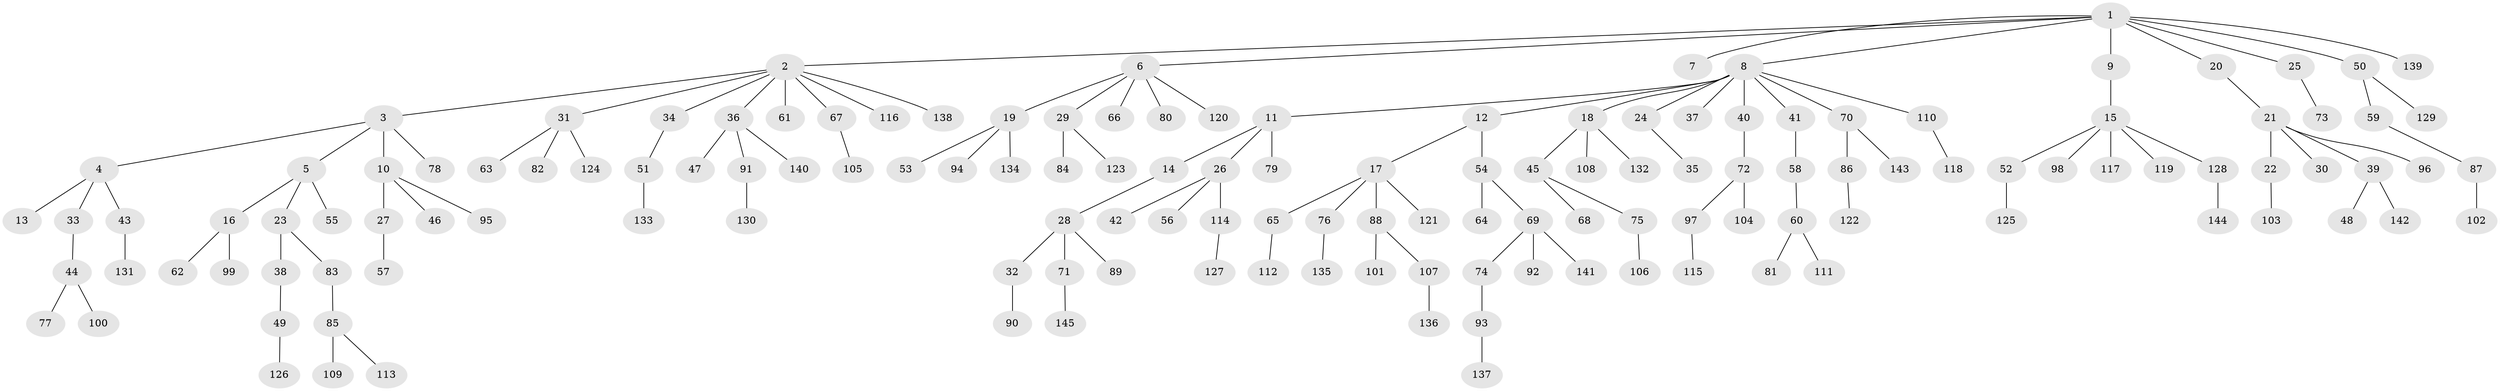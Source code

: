 // Generated by graph-tools (version 1.1) at 2025/11/02/27/25 16:11:27]
// undirected, 145 vertices, 144 edges
graph export_dot {
graph [start="1"]
  node [color=gray90,style=filled];
  1;
  2;
  3;
  4;
  5;
  6;
  7;
  8;
  9;
  10;
  11;
  12;
  13;
  14;
  15;
  16;
  17;
  18;
  19;
  20;
  21;
  22;
  23;
  24;
  25;
  26;
  27;
  28;
  29;
  30;
  31;
  32;
  33;
  34;
  35;
  36;
  37;
  38;
  39;
  40;
  41;
  42;
  43;
  44;
  45;
  46;
  47;
  48;
  49;
  50;
  51;
  52;
  53;
  54;
  55;
  56;
  57;
  58;
  59;
  60;
  61;
  62;
  63;
  64;
  65;
  66;
  67;
  68;
  69;
  70;
  71;
  72;
  73;
  74;
  75;
  76;
  77;
  78;
  79;
  80;
  81;
  82;
  83;
  84;
  85;
  86;
  87;
  88;
  89;
  90;
  91;
  92;
  93;
  94;
  95;
  96;
  97;
  98;
  99;
  100;
  101;
  102;
  103;
  104;
  105;
  106;
  107;
  108;
  109;
  110;
  111;
  112;
  113;
  114;
  115;
  116;
  117;
  118;
  119;
  120;
  121;
  122;
  123;
  124;
  125;
  126;
  127;
  128;
  129;
  130;
  131;
  132;
  133;
  134;
  135;
  136;
  137;
  138;
  139;
  140;
  141;
  142;
  143;
  144;
  145;
  1 -- 2;
  1 -- 6;
  1 -- 7;
  1 -- 8;
  1 -- 9;
  1 -- 20;
  1 -- 25;
  1 -- 50;
  1 -- 139;
  2 -- 3;
  2 -- 31;
  2 -- 34;
  2 -- 36;
  2 -- 61;
  2 -- 67;
  2 -- 116;
  2 -- 138;
  3 -- 4;
  3 -- 5;
  3 -- 10;
  3 -- 78;
  4 -- 13;
  4 -- 33;
  4 -- 43;
  5 -- 16;
  5 -- 23;
  5 -- 55;
  6 -- 19;
  6 -- 29;
  6 -- 66;
  6 -- 80;
  6 -- 120;
  8 -- 11;
  8 -- 12;
  8 -- 18;
  8 -- 24;
  8 -- 37;
  8 -- 40;
  8 -- 41;
  8 -- 70;
  8 -- 110;
  9 -- 15;
  10 -- 27;
  10 -- 46;
  10 -- 95;
  11 -- 14;
  11 -- 26;
  11 -- 79;
  12 -- 17;
  12 -- 54;
  14 -- 28;
  15 -- 52;
  15 -- 98;
  15 -- 117;
  15 -- 119;
  15 -- 128;
  16 -- 62;
  16 -- 99;
  17 -- 65;
  17 -- 76;
  17 -- 88;
  17 -- 121;
  18 -- 45;
  18 -- 108;
  18 -- 132;
  19 -- 53;
  19 -- 94;
  19 -- 134;
  20 -- 21;
  21 -- 22;
  21 -- 30;
  21 -- 39;
  21 -- 96;
  22 -- 103;
  23 -- 38;
  23 -- 83;
  24 -- 35;
  25 -- 73;
  26 -- 42;
  26 -- 56;
  26 -- 114;
  27 -- 57;
  28 -- 32;
  28 -- 71;
  28 -- 89;
  29 -- 84;
  29 -- 123;
  31 -- 63;
  31 -- 82;
  31 -- 124;
  32 -- 90;
  33 -- 44;
  34 -- 51;
  36 -- 47;
  36 -- 91;
  36 -- 140;
  38 -- 49;
  39 -- 48;
  39 -- 142;
  40 -- 72;
  41 -- 58;
  43 -- 131;
  44 -- 77;
  44 -- 100;
  45 -- 68;
  45 -- 75;
  49 -- 126;
  50 -- 59;
  50 -- 129;
  51 -- 133;
  52 -- 125;
  54 -- 64;
  54 -- 69;
  58 -- 60;
  59 -- 87;
  60 -- 81;
  60 -- 111;
  65 -- 112;
  67 -- 105;
  69 -- 74;
  69 -- 92;
  69 -- 141;
  70 -- 86;
  70 -- 143;
  71 -- 145;
  72 -- 97;
  72 -- 104;
  74 -- 93;
  75 -- 106;
  76 -- 135;
  83 -- 85;
  85 -- 109;
  85 -- 113;
  86 -- 122;
  87 -- 102;
  88 -- 101;
  88 -- 107;
  91 -- 130;
  93 -- 137;
  97 -- 115;
  107 -- 136;
  110 -- 118;
  114 -- 127;
  128 -- 144;
}
